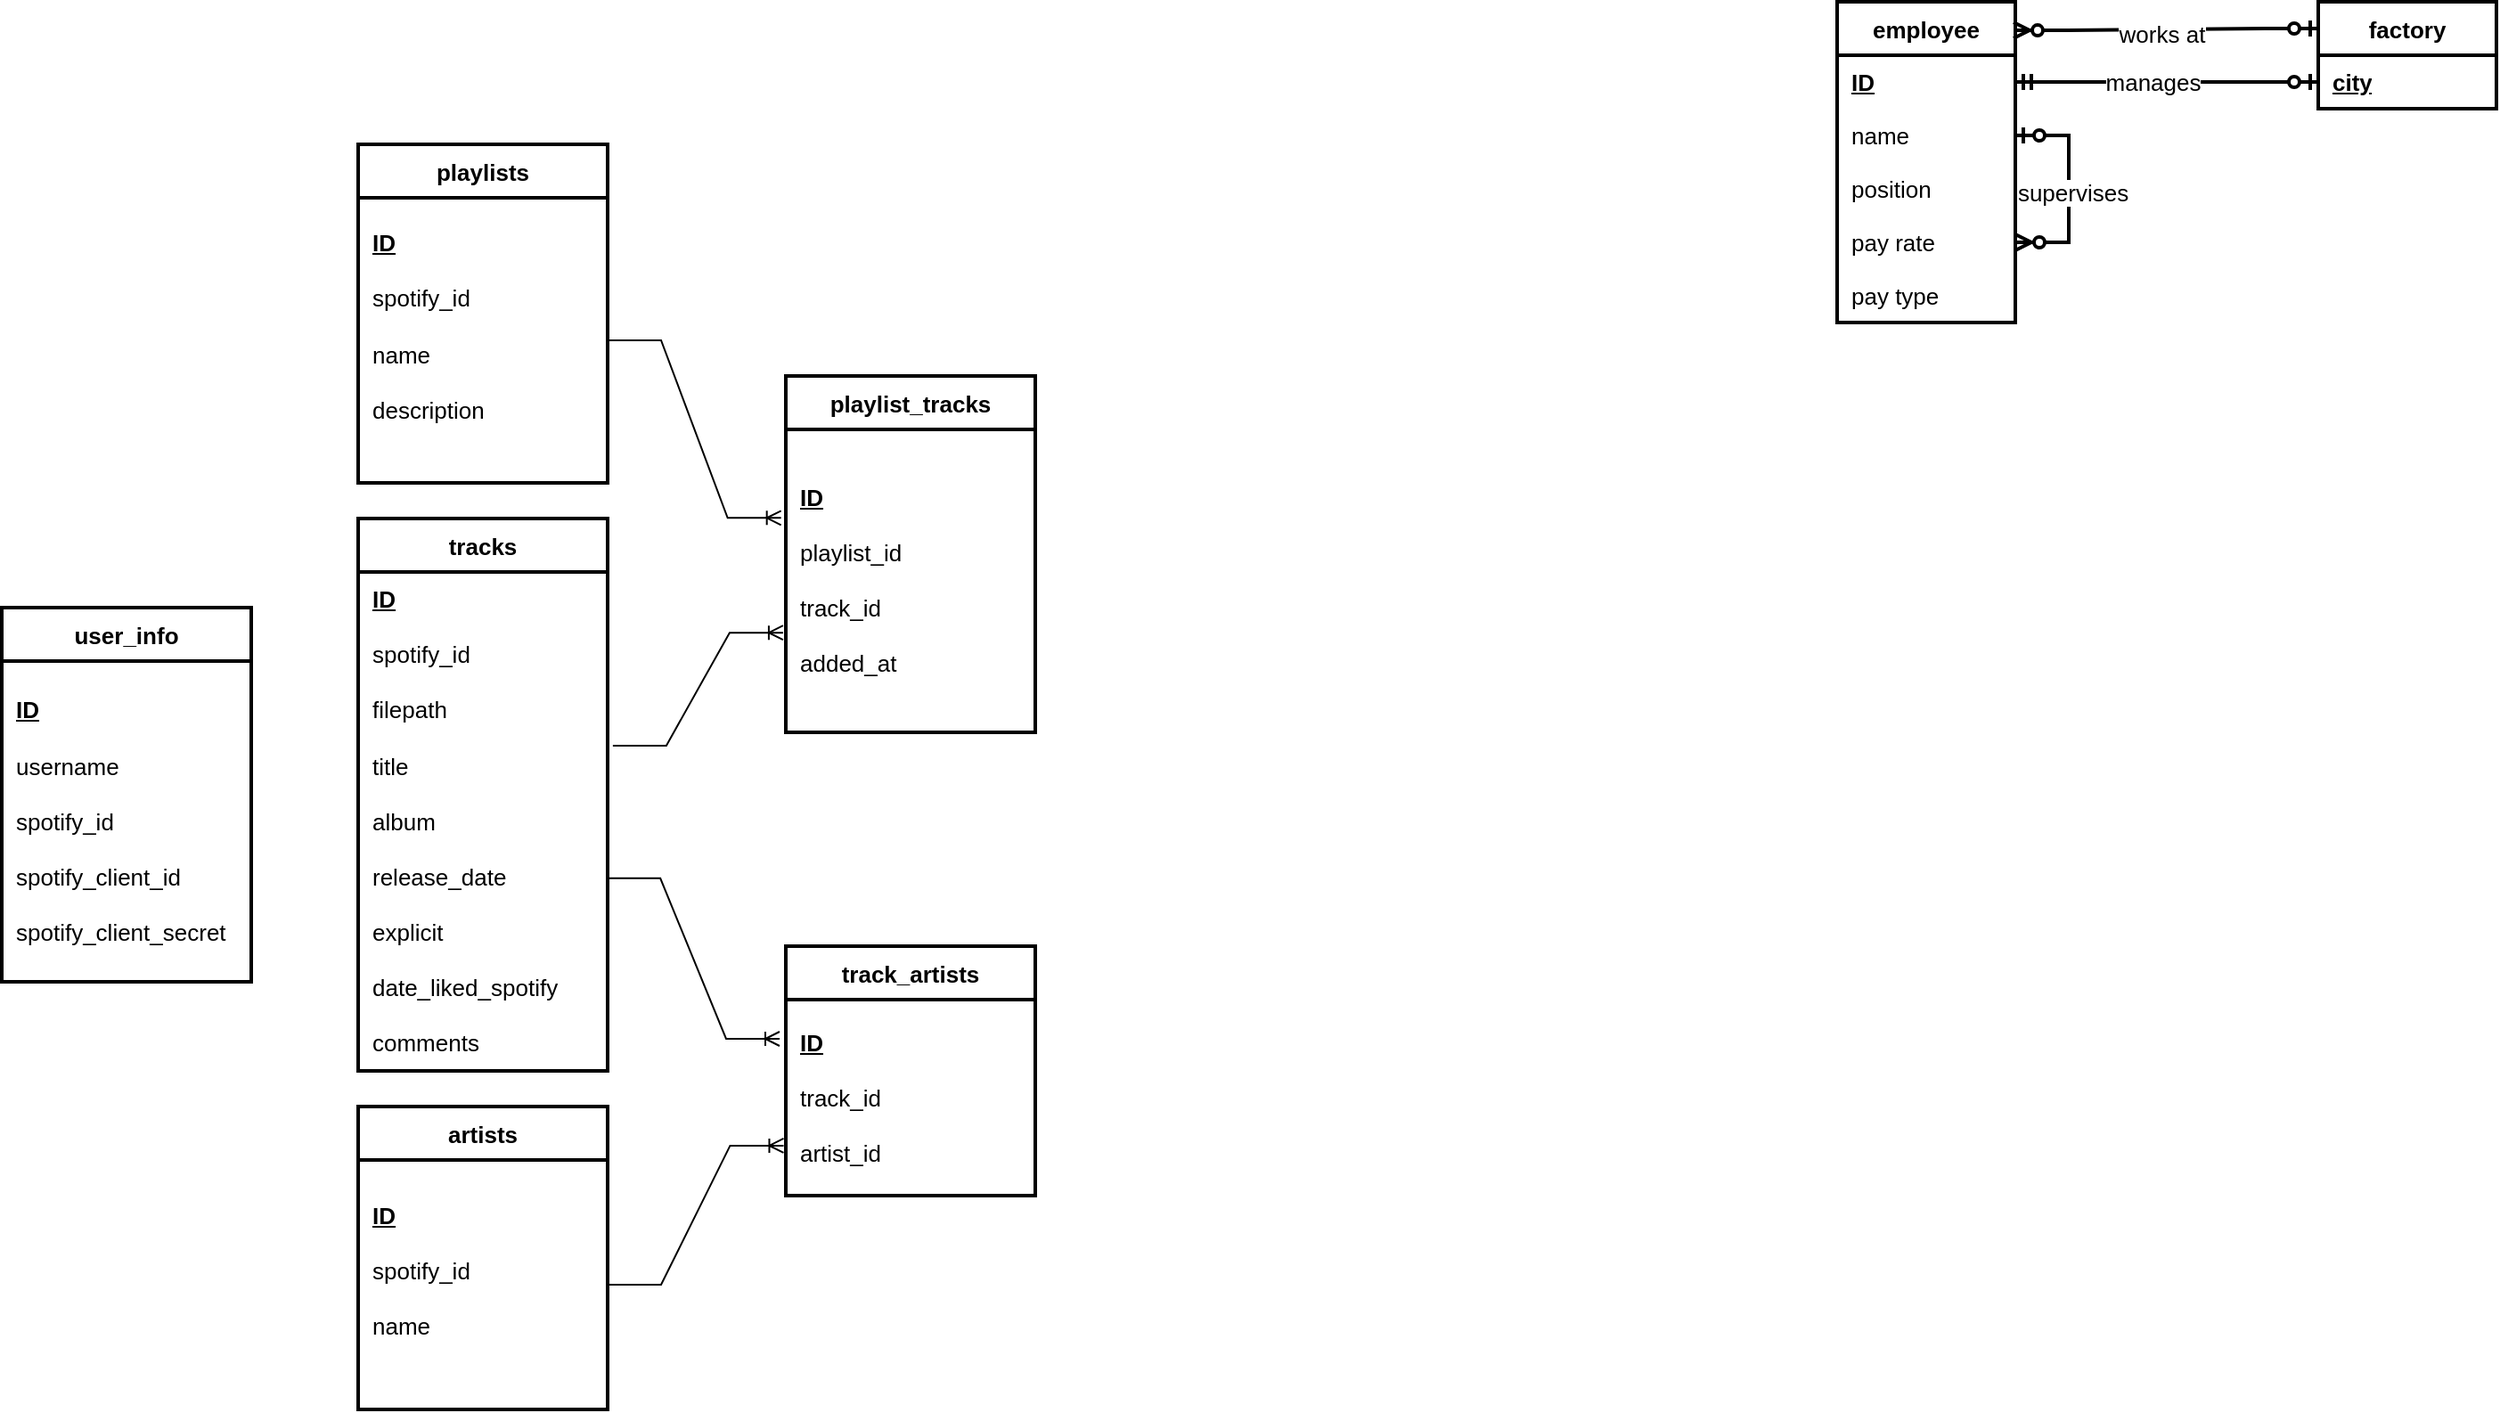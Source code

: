 <mxfile version="26.2.14">
  <diagram id="R2lEEEUBdFMjLlhIrx00" name="Page-1">
    <mxGraphModel dx="1901" dy="1065" grid="1" gridSize="10" guides="1" tooltips="1" connect="1" arrows="1" fold="1" page="1" pageScale="1" pageWidth="850" pageHeight="1100" math="0" shadow="0" extFonts="Permanent Marker^https://fonts.googleapis.com/css?family=Permanent+Marker">
      <root>
        <mxCell id="0" />
        <mxCell id="1" parent="0" />
        <mxCell id="vAbCwezHvAzYmaQM8z0B-2" value="employee" style="shape=table;startSize=30;container=1;collapsible=0;childLayout=tableLayout;fixedRows=1;rowLines=0;fontStyle=1;align=center;pointerEvents=1;fontColor=default;strokeColor=default;fillColor=default;fontFamily=Helvetica;fontSize=13;strokeWidth=2;" parent="1" vertex="1">
          <mxGeometry x="1240" y="60" width="100" height="180" as="geometry" />
        </mxCell>
        <mxCell id="vAbCwezHvAzYmaQM8z0B-6" value="" style="shape=partialRectangle;html=1;whiteSpace=wrap;collapsible=0;dropTarget=0;pointerEvents=1;fillColor=none;top=0;left=0;bottom=0;right=0;points=[[0,0.5],[1,0.5]];portConstraint=eastwest;fontColor=default;strokeColor=default;fontFamily=Helvetica;fontSize=13;" parent="vAbCwezHvAzYmaQM8z0B-2" vertex="1">
          <mxGeometry y="30" width="100" height="30" as="geometry" />
        </mxCell>
        <mxCell id="vAbCwezHvAzYmaQM8z0B-8" value="&lt;b style=&quot;font-size: 13px;&quot;&gt;&lt;u style=&quot;font-size: 13px;&quot;&gt;ID&lt;/u&gt;&lt;/b&gt;" style="shape=partialRectangle;html=1;whiteSpace=wrap;connectable=0;fillColor=none;top=0;left=0;bottom=0;right=0;align=left;spacingLeft=6;overflow=hidden;pointerEvents=1;fontColor=default;strokeColor=default;fontFamily=Helvetica;fontSize=13;" parent="vAbCwezHvAzYmaQM8z0B-6" vertex="1">
          <mxGeometry width="100" height="30" as="geometry">
            <mxRectangle width="100" height="30" as="alternateBounds" />
          </mxGeometry>
        </mxCell>
        <mxCell id="vAbCwezHvAzYmaQM8z0B-9" value="" style="shape=partialRectangle;html=1;whiteSpace=wrap;collapsible=0;dropTarget=0;pointerEvents=1;fillColor=none;top=0;left=0;bottom=0;right=0;points=[[0,0.5],[1,0.5]];portConstraint=eastwest;fontColor=default;strokeColor=default;fontFamily=Helvetica;fontSize=13;" parent="vAbCwezHvAzYmaQM8z0B-2" vertex="1">
          <mxGeometry y="60" width="100" height="30" as="geometry" />
        </mxCell>
        <mxCell id="vAbCwezHvAzYmaQM8z0B-11" value="name" style="shape=partialRectangle;html=1;whiteSpace=wrap;connectable=0;fillColor=none;top=0;left=0;bottom=0;right=0;align=left;spacingLeft=6;overflow=hidden;pointerEvents=1;fontColor=default;strokeColor=default;fontFamily=Helvetica;fontSize=13;" parent="vAbCwezHvAzYmaQM8z0B-9" vertex="1">
          <mxGeometry width="100" height="30" as="geometry">
            <mxRectangle width="100" height="30" as="alternateBounds" />
          </mxGeometry>
        </mxCell>
        <mxCell id="vAbCwezHvAzYmaQM8z0B-16" style="shape=partialRectangle;html=1;whiteSpace=wrap;collapsible=0;dropTarget=0;pointerEvents=1;fillColor=none;top=0;left=0;bottom=0;right=0;points=[[0,0.5],[1,0.5]];portConstraint=eastwest;fontColor=default;strokeColor=default;fontFamily=Helvetica;fontSize=13;" parent="vAbCwezHvAzYmaQM8z0B-2" vertex="1">
          <mxGeometry y="90" width="100" height="30" as="geometry" />
        </mxCell>
        <mxCell id="vAbCwezHvAzYmaQM8z0B-17" value="position" style="shape=partialRectangle;html=1;whiteSpace=wrap;connectable=0;fillColor=none;top=0;left=0;bottom=0;right=0;align=left;spacingLeft=6;overflow=hidden;pointerEvents=1;fontColor=default;strokeColor=default;fontFamily=Helvetica;fontSize=13;" parent="vAbCwezHvAzYmaQM8z0B-16" vertex="1">
          <mxGeometry width="100" height="30" as="geometry">
            <mxRectangle width="100" height="30" as="alternateBounds" />
          </mxGeometry>
        </mxCell>
        <mxCell id="vAbCwezHvAzYmaQM8z0B-14" style="shape=partialRectangle;html=1;whiteSpace=wrap;collapsible=0;dropTarget=0;pointerEvents=1;fillColor=none;top=0;left=0;bottom=0;right=0;points=[[0,0.5],[1,0.5]];portConstraint=eastwest;fontColor=default;strokeColor=default;fontFamily=Helvetica;fontSize=13;" parent="vAbCwezHvAzYmaQM8z0B-2" vertex="1">
          <mxGeometry y="120" width="100" height="30" as="geometry" />
        </mxCell>
        <mxCell id="vAbCwezHvAzYmaQM8z0B-15" value="pay rate" style="shape=partialRectangle;html=1;whiteSpace=wrap;connectable=0;fillColor=none;top=0;left=0;bottom=0;right=0;align=left;spacingLeft=6;overflow=hidden;pointerEvents=1;fontColor=default;strokeColor=default;fontFamily=Helvetica;fontSize=13;" parent="vAbCwezHvAzYmaQM8z0B-14" vertex="1">
          <mxGeometry width="100" height="30" as="geometry">
            <mxRectangle width="100" height="30" as="alternateBounds" />
          </mxGeometry>
        </mxCell>
        <mxCell id="vAbCwezHvAzYmaQM8z0B-12" style="shape=partialRectangle;html=1;whiteSpace=wrap;collapsible=0;dropTarget=0;pointerEvents=1;fillColor=none;top=0;left=0;bottom=0;right=0;points=[[0,0.5],[1,0.5]];portConstraint=eastwest;fontColor=default;strokeColor=default;fontFamily=Helvetica;fontSize=13;" parent="vAbCwezHvAzYmaQM8z0B-2" vertex="1">
          <mxGeometry y="150" width="100" height="30" as="geometry" />
        </mxCell>
        <mxCell id="vAbCwezHvAzYmaQM8z0B-13" value="pay type" style="shape=partialRectangle;html=1;whiteSpace=wrap;connectable=0;fillColor=none;top=0;left=0;bottom=0;right=0;align=left;spacingLeft=6;overflow=hidden;pointerEvents=1;fontColor=default;strokeColor=default;fontFamily=Helvetica;fontSize=13;" parent="vAbCwezHvAzYmaQM8z0B-12" vertex="1">
          <mxGeometry width="100" height="30" as="geometry">
            <mxRectangle width="100" height="30" as="alternateBounds" />
          </mxGeometry>
        </mxCell>
        <mxCell id="vAbCwezHvAzYmaQM8z0B-50" value="" style="edgeStyle=entityRelationEdgeStyle;fontSize=13;html=1;endArrow=ERzeroToMany;startArrow=ERzeroToOne;rounded=0;labelBackgroundColor=default;fontColor=default;strokeColor=default;orthogonalLoop=0;snapToPoint=0;entryX=1;entryY=0.5;entryDx=0;entryDy=0;fontFamily=Helvetica;strokeWidth=2;" parent="vAbCwezHvAzYmaQM8z0B-2" source="vAbCwezHvAzYmaQM8z0B-9" target="vAbCwezHvAzYmaQM8z0B-14" edge="1">
          <mxGeometry width="100" height="100" relative="1" as="geometry">
            <mxPoint x="230" y="109" as="sourcePoint" />
            <mxPoint x="321" y="198.98" as="targetPoint" />
          </mxGeometry>
        </mxCell>
        <mxCell id="vAbCwezHvAzYmaQM8z0B-51" value="supervises" style="edgeLabel;html=1;align=center;verticalAlign=middle;resizable=0;points=[];fontColor=default;fontFamily=Helvetica;fontSize=13;" parent="vAbCwezHvAzYmaQM8z0B-50" vertex="1" connectable="0">
          <mxGeometry x="0.031" y="2" relative="1" as="geometry">
            <mxPoint as="offset" />
          </mxGeometry>
        </mxCell>
        <mxCell id="vAbCwezHvAzYmaQM8z0B-18" value="factory" style="shape=table;startSize=30;container=1;collapsible=0;childLayout=tableLayout;fixedRows=1;rowLines=0;fontStyle=1;align=center;pointerEvents=1;fontColor=default;strokeColor=default;fillColor=default;fontFamily=Helvetica;fontSize=13;strokeWidth=2;" parent="1" vertex="1">
          <mxGeometry x="1510" y="60" width="100" height="60" as="geometry" />
        </mxCell>
        <mxCell id="vAbCwezHvAzYmaQM8z0B-19" value="" style="shape=partialRectangle;html=1;whiteSpace=wrap;collapsible=0;dropTarget=0;pointerEvents=1;fillColor=none;top=0;left=0;bottom=0;right=0;points=[[0,0.5],[1,0.5]];portConstraint=eastwest;fontColor=default;strokeColor=default;fontFamily=Helvetica;fontSize=13;" parent="vAbCwezHvAzYmaQM8z0B-18" vertex="1">
          <mxGeometry y="30" width="100" height="30" as="geometry" />
        </mxCell>
        <mxCell id="vAbCwezHvAzYmaQM8z0B-20" value="&lt;b style=&quot;font-size: 13px;&quot;&gt;&lt;u style=&quot;font-size: 13px;&quot;&gt;city&lt;/u&gt;&lt;/b&gt;" style="shape=partialRectangle;html=1;whiteSpace=wrap;connectable=0;fillColor=none;top=0;left=0;bottom=0;right=0;align=left;spacingLeft=6;overflow=hidden;pointerEvents=1;fontColor=default;strokeColor=default;fontFamily=Helvetica;fontSize=13;" parent="vAbCwezHvAzYmaQM8z0B-19" vertex="1">
          <mxGeometry width="100" height="30" as="geometry">
            <mxRectangle width="100" height="30" as="alternateBounds" />
          </mxGeometry>
        </mxCell>
        <mxCell id="vAbCwezHvAzYmaQM8z0B-44" value="" style="edgeStyle=entityRelationEdgeStyle;fontSize=13;html=1;endArrow=ERzeroToMany;startArrow=ERzeroToOne;rounded=0;labelBackgroundColor=default;fontColor=default;strokeColor=default;exitX=0;exitY=0.25;exitDx=0;exitDy=0;entryX=0.99;entryY=0.089;entryDx=0;entryDy=0;entryPerimeter=0;fontFamily=Helvetica;strokeWidth=2;" parent="1" source="vAbCwezHvAzYmaQM8z0B-18" target="vAbCwezHvAzYmaQM8z0B-2" edge="1">
          <mxGeometry width="100" height="100" relative="1" as="geometry">
            <mxPoint x="1450" y="120" as="sourcePoint" />
            <mxPoint x="1430" y="60" as="targetPoint" />
          </mxGeometry>
        </mxCell>
        <mxCell id="vAbCwezHvAzYmaQM8z0B-48" value="works at" style="edgeLabel;html=1;align=center;verticalAlign=middle;resizable=0;points=[];fontColor=default;fontFamily=Helvetica;fontSize=13;" parent="vAbCwezHvAzYmaQM8z0B-44" vertex="1" connectable="0">
          <mxGeometry x="0.031" y="2" relative="1" as="geometry">
            <mxPoint as="offset" />
          </mxGeometry>
        </mxCell>
        <mxCell id="vAbCwezHvAzYmaQM8z0B-47" value="" style="edgeStyle=entityRelationEdgeStyle;fontSize=13;html=1;endArrow=ERzeroToOne;startArrow=ERmandOne;rounded=0;labelBackgroundColor=default;fontColor=default;strokeColor=default;exitX=1;exitY=0.5;exitDx=0;exitDy=0;entryX=0;entryY=0.5;entryDx=0;entryDy=0;fontFamily=Helvetica;strokeWidth=2;" parent="1" source="vAbCwezHvAzYmaQM8z0B-6" target="vAbCwezHvAzYmaQM8z0B-19" edge="1">
          <mxGeometry width="100" height="100" relative="1" as="geometry">
            <mxPoint x="1450" y="270" as="sourcePoint" />
            <mxPoint x="1550" y="170" as="targetPoint" />
          </mxGeometry>
        </mxCell>
        <mxCell id="vAbCwezHvAzYmaQM8z0B-49" value="manages" style="edgeLabel;html=1;align=center;verticalAlign=middle;resizable=0;points=[];fontColor=default;fontFamily=Helvetica;fontSize=13;" parent="vAbCwezHvAzYmaQM8z0B-47" vertex="1" connectable="0">
          <mxGeometry x="-0.1" relative="1" as="geometry">
            <mxPoint as="offset" />
          </mxGeometry>
        </mxCell>
        <mxCell id="w52Dr-1Vy72oOpIIh4ky-16" value="tracks" style="shape=table;startSize=30;container=1;collapsible=0;childLayout=tableLayout;fixedRows=1;rowLines=0;fontStyle=1;align=center;pointerEvents=1;fontColor=default;strokeColor=default;fillColor=default;fontFamily=Helvetica;fontSize=13;strokeWidth=2;" vertex="1" parent="1">
          <mxGeometry x="410" y="350" width="140" height="310" as="geometry" />
        </mxCell>
        <mxCell id="w52Dr-1Vy72oOpIIh4ky-17" value="" style="shape=partialRectangle;html=1;whiteSpace=wrap;collapsible=0;dropTarget=0;pointerEvents=1;fillColor=none;top=0;left=0;bottom=0;right=0;points=[[0,0.5],[1,0.5]];portConstraint=eastwest;fontColor=default;strokeColor=default;fontFamily=Helvetica;fontSize=13;" vertex="1" parent="w52Dr-1Vy72oOpIIh4ky-16">
          <mxGeometry y="30" width="140" height="280" as="geometry" />
        </mxCell>
        <mxCell id="w52Dr-1Vy72oOpIIh4ky-18" value="&lt;b&gt;&lt;u&gt;ID&lt;/u&gt;&lt;/b&gt;&lt;div&gt;&lt;b&gt;&lt;u&gt;&lt;br&gt;&lt;/u&gt;&lt;/b&gt;&lt;/div&gt;&lt;div&gt;spotify_id&lt;/div&gt;&lt;div&gt;&lt;br&gt;&lt;/div&gt;&lt;div&gt;filepath&lt;/div&gt;&lt;div&gt;&lt;br&gt;&lt;/div&gt;&lt;div&gt;title&lt;/div&gt;&lt;div&gt;&lt;br&gt;&lt;/div&gt;&lt;div&gt;album&lt;/div&gt;&lt;div&gt;&lt;br&gt;&lt;/div&gt;&lt;div&gt;release_date&lt;/div&gt;&lt;div&gt;&lt;br&gt;&lt;/div&gt;&lt;div&gt;explicit&lt;/div&gt;&lt;div&gt;&lt;br&gt;&lt;/div&gt;&lt;div&gt;date_liked_spotify&lt;/div&gt;&lt;div&gt;&lt;br&gt;&lt;/div&gt;&lt;div&gt;comments&lt;/div&gt;" style="shape=partialRectangle;html=1;whiteSpace=wrap;connectable=0;fillColor=none;top=0;left=0;bottom=0;right=0;align=left;spacingLeft=6;overflow=hidden;pointerEvents=1;fontColor=default;strokeColor=default;fontFamily=Helvetica;fontSize=13;" vertex="1" parent="w52Dr-1Vy72oOpIIh4ky-17">
          <mxGeometry width="140" height="280" as="geometry">
            <mxRectangle width="140" height="280" as="alternateBounds" />
          </mxGeometry>
        </mxCell>
        <mxCell id="w52Dr-1Vy72oOpIIh4ky-20" value="artists" style="shape=table;startSize=30;container=1;collapsible=0;childLayout=tableLayout;fixedRows=1;rowLines=0;fontStyle=1;align=center;pointerEvents=1;fontColor=default;strokeColor=default;fillColor=default;fontFamily=Helvetica;fontSize=13;strokeWidth=2;" vertex="1" parent="1">
          <mxGeometry x="410" y="680" width="140" height="170" as="geometry" />
        </mxCell>
        <mxCell id="w52Dr-1Vy72oOpIIh4ky-21" value="" style="shape=partialRectangle;html=1;whiteSpace=wrap;collapsible=0;dropTarget=0;pointerEvents=1;fillColor=none;top=0;left=0;bottom=0;right=0;points=[[0,0.5],[1,0.5]];portConstraint=eastwest;fontColor=default;strokeColor=default;fontFamily=Helvetica;fontSize=13;" vertex="1" parent="w52Dr-1Vy72oOpIIh4ky-20">
          <mxGeometry y="30" width="140" height="140" as="geometry" />
        </mxCell>
        <mxCell id="w52Dr-1Vy72oOpIIh4ky-22" value="&lt;b&gt;&lt;u&gt;ID&lt;/u&gt;&lt;/b&gt;&lt;div&gt;&lt;b&gt;&lt;u&gt;&lt;br&gt;&lt;/u&gt;&lt;/b&gt;&lt;/div&gt;&lt;div&gt;spotify_id&lt;/div&gt;&lt;div&gt;&lt;br&gt;&lt;/div&gt;&lt;div&gt;name&lt;/div&gt;&lt;div&gt;&lt;br&gt;&lt;/div&gt;" style="shape=partialRectangle;html=1;whiteSpace=wrap;connectable=0;fillColor=none;top=0;left=0;bottom=0;right=0;align=left;spacingLeft=6;overflow=hidden;pointerEvents=1;fontColor=default;strokeColor=default;fontFamily=Helvetica;fontSize=13;" vertex="1" parent="w52Dr-1Vy72oOpIIh4ky-21">
          <mxGeometry width="140" height="140" as="geometry">
            <mxRectangle width="140" height="140" as="alternateBounds" />
          </mxGeometry>
        </mxCell>
        <mxCell id="w52Dr-1Vy72oOpIIh4ky-23" value="track_artists" style="shape=table;startSize=30;container=1;collapsible=0;childLayout=tableLayout;fixedRows=1;rowLines=0;fontStyle=1;align=center;pointerEvents=1;fontColor=default;strokeColor=default;fillColor=default;fontFamily=Helvetica;fontSize=13;strokeWidth=2;" vertex="1" parent="1">
          <mxGeometry x="650" y="590" width="140" height="140" as="geometry" />
        </mxCell>
        <mxCell id="w52Dr-1Vy72oOpIIh4ky-24" value="" style="shape=partialRectangle;html=1;whiteSpace=wrap;collapsible=0;dropTarget=0;pointerEvents=1;fillColor=none;top=0;left=0;bottom=0;right=0;points=[[0,0.5],[1,0.5]];portConstraint=eastwest;fontColor=default;strokeColor=default;fontFamily=Helvetica;fontSize=13;" vertex="1" parent="w52Dr-1Vy72oOpIIh4ky-23">
          <mxGeometry y="30" width="140" height="110" as="geometry" />
        </mxCell>
        <mxCell id="w52Dr-1Vy72oOpIIh4ky-25" value="&lt;b&gt;&lt;u&gt;ID&lt;/u&gt;&lt;/b&gt;&lt;div&gt;&lt;b&gt;&lt;u&gt;&lt;br&gt;&lt;/u&gt;&lt;/b&gt;&lt;/div&gt;&lt;div&gt;track_id&lt;/div&gt;&lt;div&gt;&lt;br&gt;&lt;/div&gt;&lt;div&gt;artist_id&lt;/div&gt;" style="shape=partialRectangle;html=1;whiteSpace=wrap;connectable=0;fillColor=none;top=0;left=0;bottom=0;right=0;align=left;spacingLeft=6;overflow=hidden;pointerEvents=1;fontColor=default;strokeColor=default;fontFamily=Helvetica;fontSize=13;" vertex="1" parent="w52Dr-1Vy72oOpIIh4ky-24">
          <mxGeometry width="140" height="110" as="geometry">
            <mxRectangle width="140" height="110" as="alternateBounds" />
          </mxGeometry>
        </mxCell>
        <mxCell id="w52Dr-1Vy72oOpIIh4ky-27" value="" style="edgeStyle=entityRelationEdgeStyle;fontSize=12;html=1;endArrow=ERoneToMany;rounded=0;exitX=0.997;exitY=0.614;exitDx=0;exitDy=0;exitPerimeter=0;entryX=-0.025;entryY=0.2;entryDx=0;entryDy=0;entryPerimeter=0;" edge="1" parent="1" source="w52Dr-1Vy72oOpIIh4ky-17" target="w52Dr-1Vy72oOpIIh4ky-24">
          <mxGeometry width="100" height="100" relative="1" as="geometry">
            <mxPoint x="830" y="520" as="sourcePoint" />
            <mxPoint x="930" y="420" as="targetPoint" />
          </mxGeometry>
        </mxCell>
        <mxCell id="w52Dr-1Vy72oOpIIh4ky-28" value="" style="edgeStyle=entityRelationEdgeStyle;fontSize=12;html=1;endArrow=ERoneToMany;rounded=0;exitX=1;exitY=0.5;exitDx=0;exitDy=0;entryX=-0.009;entryY=0.745;entryDx=0;entryDy=0;entryPerimeter=0;" edge="1" parent="1" source="w52Dr-1Vy72oOpIIh4ky-21" target="w52Dr-1Vy72oOpIIh4ky-24">
          <mxGeometry width="100" height="100" relative="1" as="geometry">
            <mxPoint x="830" y="740" as="sourcePoint" />
            <mxPoint x="930" y="640" as="targetPoint" />
          </mxGeometry>
        </mxCell>
        <mxCell id="w52Dr-1Vy72oOpIIh4ky-29" value="playlists" style="shape=table;startSize=30;container=1;collapsible=0;childLayout=tableLayout;fixedRows=1;rowLines=0;fontStyle=1;align=center;pointerEvents=1;fontColor=default;strokeColor=default;fillColor=default;fontFamily=Helvetica;fontSize=13;strokeWidth=2;" vertex="1" parent="1">
          <mxGeometry x="410" y="140" width="140" height="190" as="geometry" />
        </mxCell>
        <mxCell id="w52Dr-1Vy72oOpIIh4ky-30" value="" style="shape=partialRectangle;html=1;whiteSpace=wrap;collapsible=0;dropTarget=0;pointerEvents=1;fillColor=none;top=0;left=0;bottom=0;right=0;points=[[0,0.5],[1,0.5]];portConstraint=eastwest;fontColor=default;strokeColor=default;fontFamily=Helvetica;fontSize=13;" vertex="1" parent="w52Dr-1Vy72oOpIIh4ky-29">
          <mxGeometry y="30" width="140" height="160" as="geometry" />
        </mxCell>
        <mxCell id="w52Dr-1Vy72oOpIIh4ky-31" value="&lt;u&gt;&lt;b&gt;ID&lt;/b&gt;&lt;/u&gt;&lt;div&gt;&lt;b&gt;&lt;u&gt;&lt;br&gt;&lt;/u&gt;&lt;/b&gt;&lt;/div&gt;&lt;div&gt;spotify_id&lt;/div&gt;&lt;div&gt;&lt;br&gt;&lt;/div&gt;&lt;div&gt;name&lt;/div&gt;&lt;div&gt;&lt;br&gt;&lt;/div&gt;&lt;div&gt;description&lt;/div&gt;&lt;div&gt;&lt;br&gt;&lt;/div&gt;" style="shape=partialRectangle;html=1;whiteSpace=wrap;connectable=0;fillColor=none;top=0;left=0;bottom=0;right=0;align=left;spacingLeft=6;overflow=hidden;pointerEvents=1;fontColor=default;strokeColor=default;fontFamily=Helvetica;fontSize=13;" vertex="1" parent="w52Dr-1Vy72oOpIIh4ky-30">
          <mxGeometry width="140" height="160" as="geometry">
            <mxRectangle width="140" height="160" as="alternateBounds" />
          </mxGeometry>
        </mxCell>
        <mxCell id="w52Dr-1Vy72oOpIIh4ky-32" value="playlist_tracks" style="shape=table;startSize=30;container=1;collapsible=0;childLayout=tableLayout;fixedRows=1;rowLines=0;fontStyle=1;align=center;pointerEvents=1;fontColor=default;strokeColor=default;fillColor=default;fontFamily=Helvetica;fontSize=13;strokeWidth=2;" vertex="1" parent="1">
          <mxGeometry x="650" y="270" width="140" height="200" as="geometry" />
        </mxCell>
        <mxCell id="w52Dr-1Vy72oOpIIh4ky-33" value="" style="shape=partialRectangle;html=1;whiteSpace=wrap;collapsible=0;dropTarget=0;pointerEvents=1;fillColor=none;top=0;left=0;bottom=0;right=0;points=[[0,0.5],[1,0.5]];portConstraint=eastwest;fontColor=default;strokeColor=default;fontFamily=Helvetica;fontSize=13;" vertex="1" parent="w52Dr-1Vy72oOpIIh4ky-32">
          <mxGeometry y="30" width="140" height="170" as="geometry" />
        </mxCell>
        <mxCell id="w52Dr-1Vy72oOpIIh4ky-34" value="&lt;b&gt;&lt;u&gt;ID&lt;/u&gt;&lt;/b&gt;&lt;div&gt;&lt;b&gt;&lt;u&gt;&lt;br&gt;&lt;/u&gt;&lt;/b&gt;&lt;/div&gt;&lt;div&gt;playlist_id&lt;/div&gt;&lt;div&gt;&lt;br&gt;&lt;/div&gt;&lt;div&gt;track_id&lt;/div&gt;&lt;div&gt;&lt;br&gt;&lt;/div&gt;&lt;div&gt;added_at&lt;/div&gt;" style="shape=partialRectangle;html=1;whiteSpace=wrap;connectable=0;fillColor=none;top=0;left=0;bottom=0;right=0;align=left;spacingLeft=6;overflow=hidden;pointerEvents=1;fontColor=default;strokeColor=default;fontFamily=Helvetica;fontSize=13;" vertex="1" parent="w52Dr-1Vy72oOpIIh4ky-33">
          <mxGeometry width="140" height="170" as="geometry">
            <mxRectangle width="140" height="170" as="alternateBounds" />
          </mxGeometry>
        </mxCell>
        <mxCell id="w52Dr-1Vy72oOpIIh4ky-36" value="" style="edgeStyle=entityRelationEdgeStyle;fontSize=12;html=1;endArrow=ERoneToMany;rounded=0;exitX=1;exitY=0.5;exitDx=0;exitDy=0;entryX=-0.019;entryY=0.292;entryDx=0;entryDy=0;entryPerimeter=0;" edge="1" parent="1" source="w52Dr-1Vy72oOpIIh4ky-30" target="w52Dr-1Vy72oOpIIh4ky-33">
          <mxGeometry width="100" height="100" relative="1" as="geometry">
            <mxPoint x="550" y="260" as="sourcePoint" />
            <mxPoint x="647" y="350" as="targetPoint" />
          </mxGeometry>
        </mxCell>
        <mxCell id="w52Dr-1Vy72oOpIIh4ky-37" value="" style="edgeStyle=entityRelationEdgeStyle;fontSize=12;html=1;endArrow=ERoneToMany;rounded=0;exitX=1.021;exitY=0.348;exitDx=0;exitDy=0;entryX=-0.011;entryY=0.671;entryDx=0;entryDy=0;entryPerimeter=0;exitPerimeter=0;" edge="1" parent="1" source="w52Dr-1Vy72oOpIIh4ky-17" target="w52Dr-1Vy72oOpIIh4ky-33">
          <mxGeometry width="100" height="100" relative="1" as="geometry">
            <mxPoint x="550" y="488" as="sourcePoint" />
            <mxPoint x="649" y="410" as="targetPoint" />
          </mxGeometry>
        </mxCell>
        <mxCell id="w52Dr-1Vy72oOpIIh4ky-38" value="user_info" style="shape=table;startSize=30;container=1;collapsible=0;childLayout=tableLayout;fixedRows=1;rowLines=0;fontStyle=1;align=center;pointerEvents=1;fontColor=default;strokeColor=default;fillColor=default;fontFamily=Helvetica;fontSize=13;strokeWidth=2;" vertex="1" parent="1">
          <mxGeometry x="210" y="400" width="140" height="210" as="geometry" />
        </mxCell>
        <mxCell id="w52Dr-1Vy72oOpIIh4ky-39" value="" style="shape=partialRectangle;html=1;whiteSpace=wrap;collapsible=0;dropTarget=0;pointerEvents=1;fillColor=none;top=0;left=0;bottom=0;right=0;points=[[0,0.5],[1,0.5]];portConstraint=eastwest;fontColor=default;strokeColor=default;fontFamily=Helvetica;fontSize=13;" vertex="1" parent="w52Dr-1Vy72oOpIIh4ky-38">
          <mxGeometry y="30" width="140" height="180" as="geometry" />
        </mxCell>
        <mxCell id="w52Dr-1Vy72oOpIIh4ky-40" value="&lt;b&gt;&lt;u&gt;ID&lt;/u&gt;&lt;/b&gt;&lt;div&gt;&lt;b&gt;&lt;u&gt;&lt;br&gt;&lt;/u&gt;&lt;/b&gt;&lt;/div&gt;&lt;div&gt;username&lt;/div&gt;&lt;div&gt;&lt;br&gt;&lt;/div&gt;&lt;div&gt;spotify_id&lt;/div&gt;&lt;div&gt;&lt;br&gt;&lt;/div&gt;&lt;div&gt;spotify_client_id&lt;/div&gt;&lt;div&gt;&lt;br&gt;&lt;/div&gt;&lt;div&gt;spotify_client_secret&lt;/div&gt;" style="shape=partialRectangle;html=1;whiteSpace=wrap;connectable=0;fillColor=none;top=0;left=0;bottom=0;right=0;align=left;spacingLeft=6;overflow=hidden;pointerEvents=1;fontColor=default;strokeColor=default;fontFamily=Helvetica;fontSize=13;" vertex="1" parent="w52Dr-1Vy72oOpIIh4ky-39">
          <mxGeometry width="140" height="180" as="geometry">
            <mxRectangle width="140" height="180" as="alternateBounds" />
          </mxGeometry>
        </mxCell>
      </root>
    </mxGraphModel>
  </diagram>
</mxfile>
